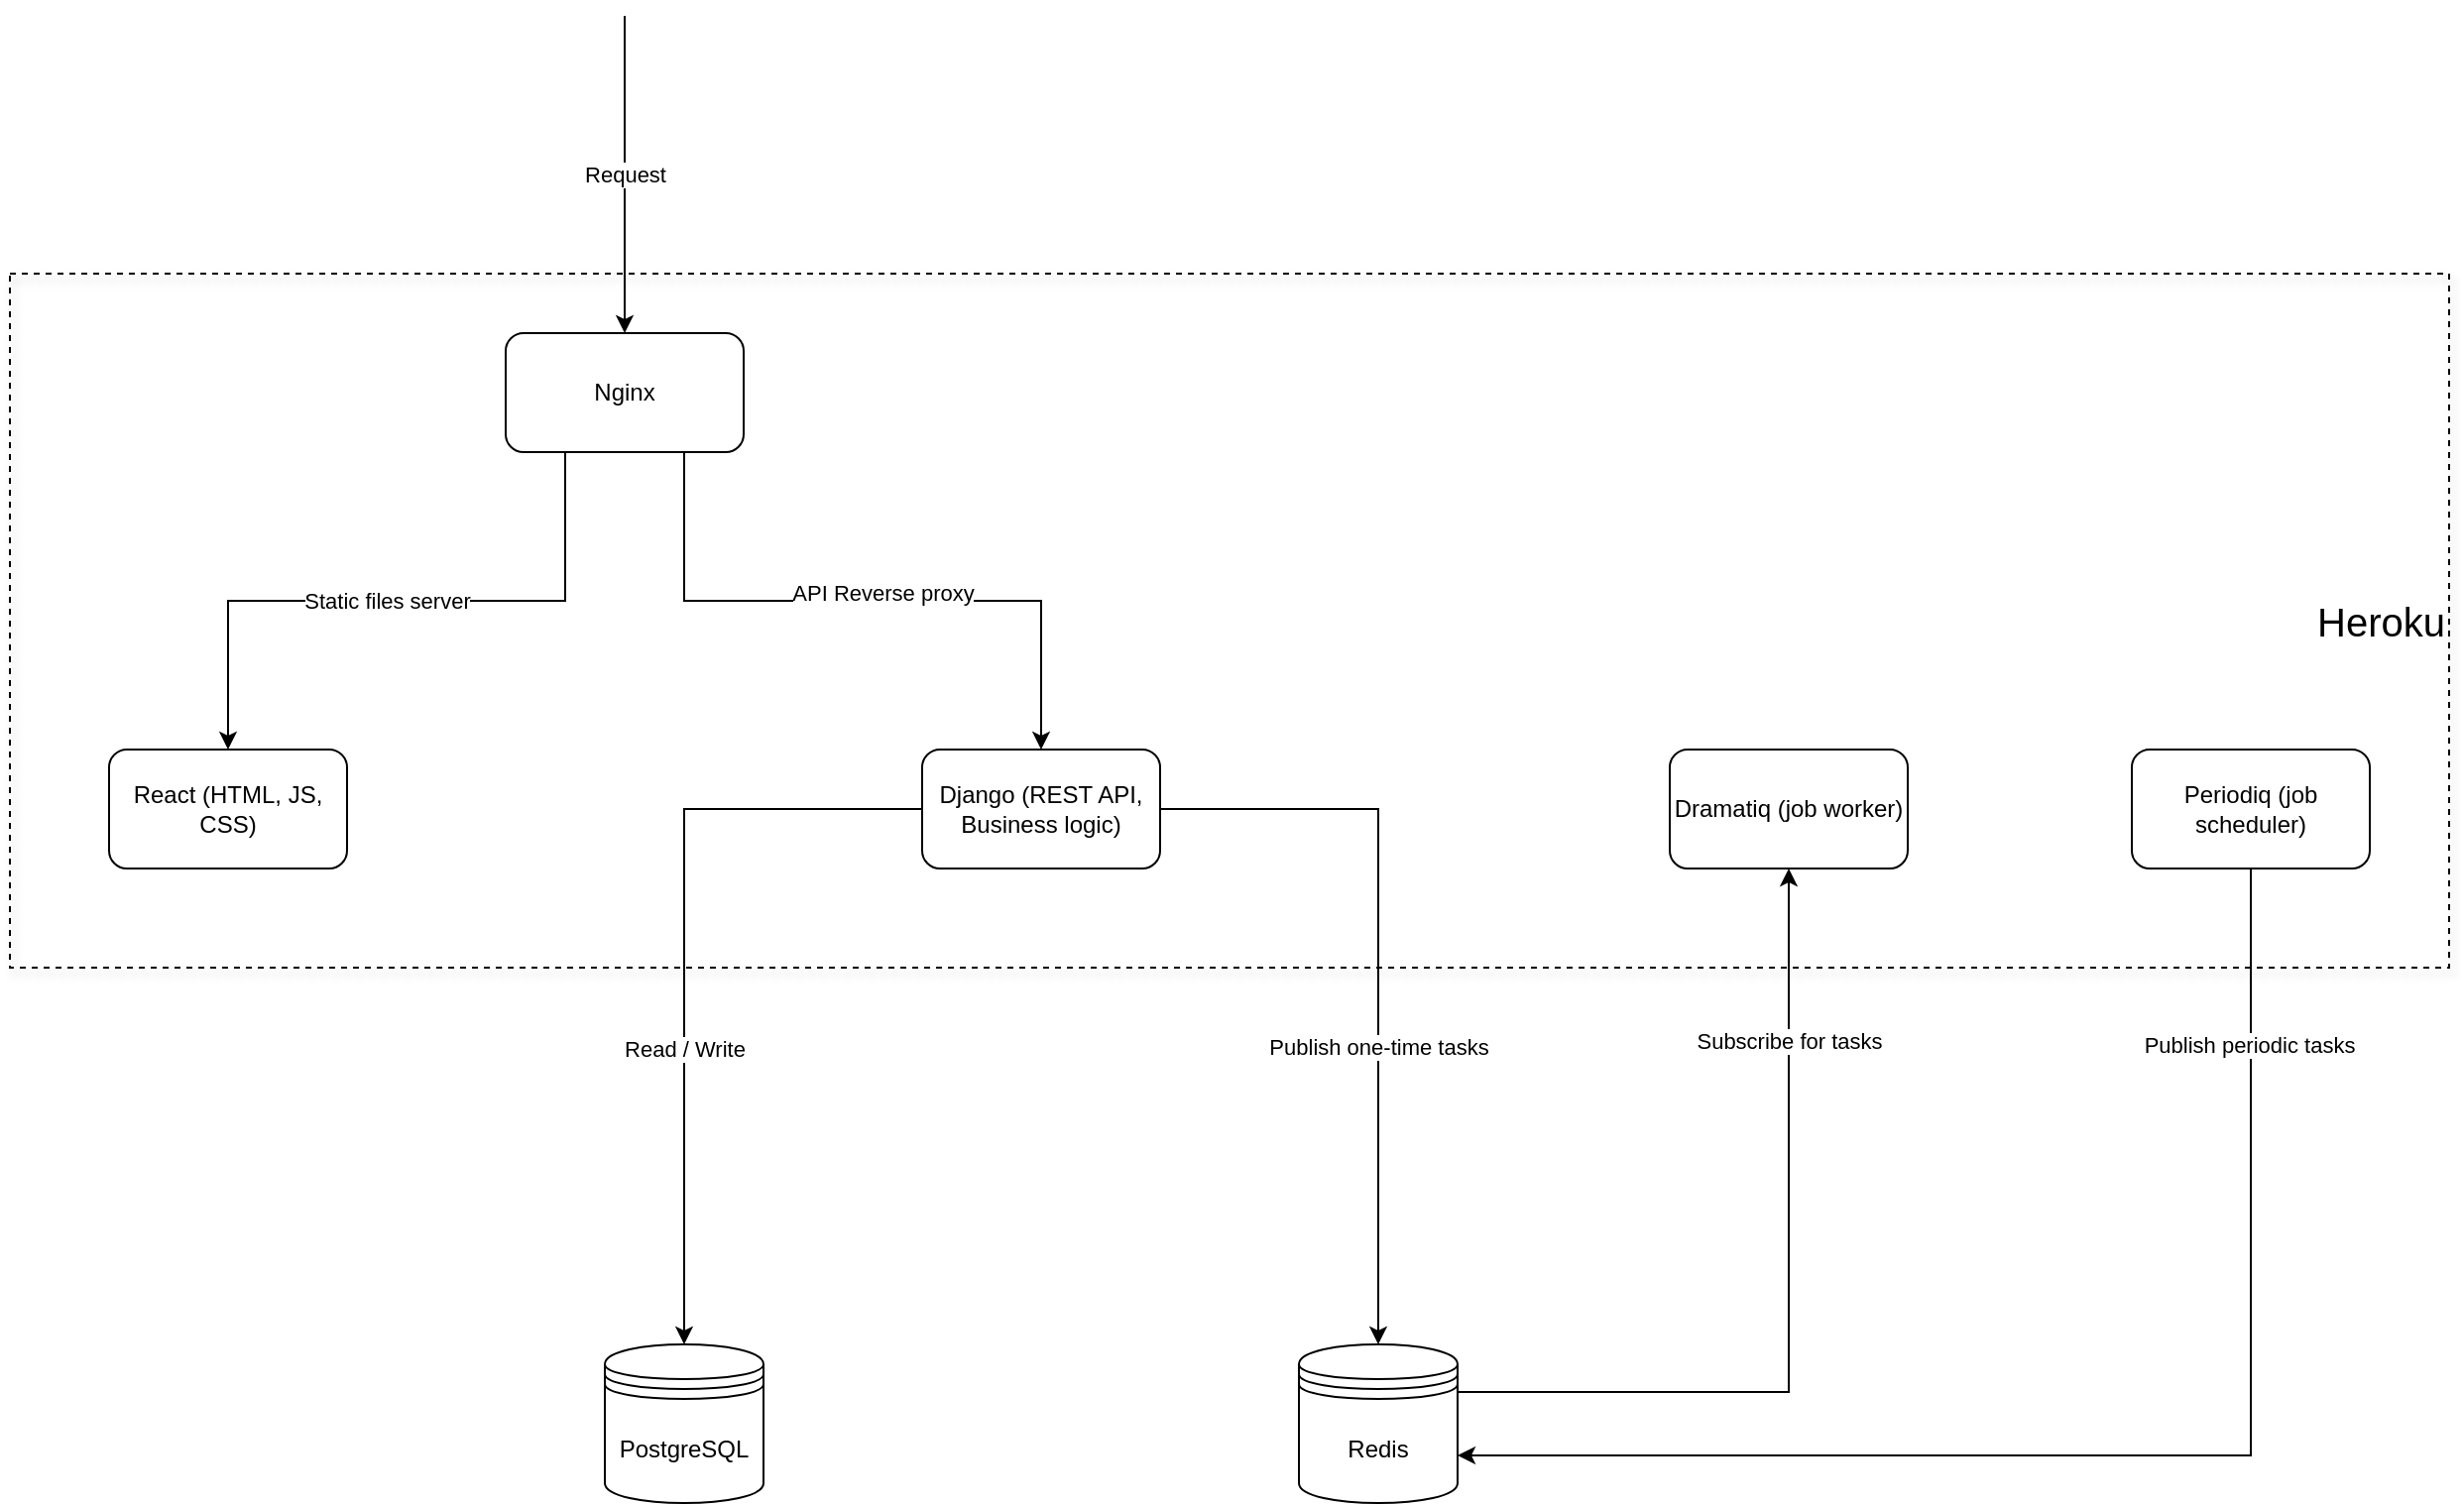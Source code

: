 <mxfile version="14.4.9" type="device"><diagram id="6swU_H6oz5o8Z8QMu63C" name="Page-1"><mxGraphModel dx="2253" dy="2011" grid="1" gridSize="10" guides="1" tooltips="1" connect="1" arrows="1" fold="1" page="1" pageScale="1" pageWidth="827" pageHeight="1169" math="0" shadow="0"><root><mxCell id="0"/><mxCell id="1" parent="0"/><mxCell id="KzlGrIKTEGxnoIW0wQne-24" value="&lt;font style=&quot;font-size: 20px&quot;&gt;Heroku&lt;/font&gt;" style="rounded=0;whiteSpace=wrap;html=1;dashed=1;fillColor=none;align=right;glass=0;shadow=1;sketch=0;" vertex="1" parent="1"><mxGeometry x="-130" y="-150" width="1230" height="350" as="geometry"/></mxCell><mxCell id="KzlGrIKTEGxnoIW0wQne-1" value="PostgreSQL" style="shape=datastore;whiteSpace=wrap;html=1;" vertex="1" parent="1"><mxGeometry x="170" y="390" width="80" height="80" as="geometry"/></mxCell><mxCell id="KzlGrIKTEGxnoIW0wQne-15" value="Subscribe for tasks" style="edgeStyle=orthogonalEdgeStyle;rounded=0;orthogonalLoop=1;jettySize=auto;html=1;exitX=1;exitY=0.3;exitDx=0;exitDy=0;entryX=0.5;entryY=1;entryDx=0;entryDy=0;" edge="1" parent="1" source="KzlGrIKTEGxnoIW0wQne-2" target="KzlGrIKTEGxnoIW0wQne-12"><mxGeometry x="0.597" relative="1" as="geometry"><mxPoint as="offset"/></mxGeometry></mxCell><mxCell id="KzlGrIKTEGxnoIW0wQne-2" value="Redis" style="shape=datastore;whiteSpace=wrap;html=1;" vertex="1" parent="1"><mxGeometry x="520" y="390" width="80" height="80" as="geometry"/></mxCell><mxCell id="KzlGrIKTEGxnoIW0wQne-7" style="edgeStyle=orthogonalEdgeStyle;rounded=0;orthogonalLoop=1;jettySize=auto;html=1;exitX=0;exitY=0.5;exitDx=0;exitDy=0;entryX=0.5;entryY=0;entryDx=0;entryDy=0;" edge="1" parent="1" source="KzlGrIKTEGxnoIW0wQne-6" target="KzlGrIKTEGxnoIW0wQne-1"><mxGeometry relative="1" as="geometry"/></mxCell><mxCell id="KzlGrIKTEGxnoIW0wQne-8" value="Read / Write" style="edgeLabel;html=1;align=center;verticalAlign=middle;resizable=0;points=[];" vertex="1" connectable="0" parent="KzlGrIKTEGxnoIW0wQne-7"><mxGeometry x="0.166" relative="1" as="geometry"><mxPoint y="13" as="offset"/></mxGeometry></mxCell><mxCell id="KzlGrIKTEGxnoIW0wQne-9" value="Publish one-time tasks" style="edgeStyle=orthogonalEdgeStyle;rounded=0;orthogonalLoop=1;jettySize=auto;html=1;exitX=1;exitY=0.5;exitDx=0;exitDy=0;entryX=0.5;entryY=0;entryDx=0;entryDy=0;" edge="1" parent="1" source="KzlGrIKTEGxnoIW0wQne-6" target="KzlGrIKTEGxnoIW0wQne-2"><mxGeometry x="0.21" relative="1" as="geometry"><Array as="points"><mxPoint x="560" y="120"/></Array><mxPoint as="offset"/></mxGeometry></mxCell><mxCell id="KzlGrIKTEGxnoIW0wQne-6" value="Django (REST API, Business logic)" style="rounded=1;whiteSpace=wrap;html=1;" vertex="1" parent="1"><mxGeometry x="330" y="90" width="120" height="60" as="geometry"/></mxCell><mxCell id="KzlGrIKTEGxnoIW0wQne-11" style="edgeStyle=orthogonalEdgeStyle;rounded=0;orthogonalLoop=1;jettySize=auto;html=1;exitX=0.75;exitY=1;exitDx=0;exitDy=0;entryX=0.5;entryY=0;entryDx=0;entryDy=0;" edge="1" parent="1" source="KzlGrIKTEGxnoIW0wQne-10" target="KzlGrIKTEGxnoIW0wQne-6"><mxGeometry relative="1" as="geometry"/></mxCell><mxCell id="KzlGrIKTEGxnoIW0wQne-19" value="API Reverse proxy" style="edgeLabel;html=1;align=center;verticalAlign=middle;resizable=0;points=[];" vertex="1" connectable="0" parent="KzlGrIKTEGxnoIW0wQne-11"><mxGeometry x="-0.133" y="4" relative="1" as="geometry"><mxPoint x="32" as="offset"/></mxGeometry></mxCell><mxCell id="KzlGrIKTEGxnoIW0wQne-20" style="edgeStyle=orthogonalEdgeStyle;rounded=0;orthogonalLoop=1;jettySize=auto;html=1;exitX=0.25;exitY=1;exitDx=0;exitDy=0;entryX=0.5;entryY=0;entryDx=0;entryDy=0;" edge="1" parent="1" source="KzlGrIKTEGxnoIW0wQne-10" target="KzlGrIKTEGxnoIW0wQne-18"><mxGeometry relative="1" as="geometry"/></mxCell><mxCell id="KzlGrIKTEGxnoIW0wQne-21" value="Static files server" style="edgeLabel;html=1;align=center;verticalAlign=middle;resizable=0;points=[];" vertex="1" connectable="0" parent="KzlGrIKTEGxnoIW0wQne-20"><mxGeometry x="0.081" relative="1" as="geometry"><mxPoint x="8" as="offset"/></mxGeometry></mxCell><mxCell id="KzlGrIKTEGxnoIW0wQne-10" value="Nginx" style="rounded=1;whiteSpace=wrap;html=1;" vertex="1" parent="1"><mxGeometry x="120" y="-120" width="120" height="60" as="geometry"/></mxCell><mxCell id="KzlGrIKTEGxnoIW0wQne-12" value="Dramatiq (job worker)" style="rounded=1;whiteSpace=wrap;html=1;" vertex="1" parent="1"><mxGeometry x="707" y="90" width="120" height="60" as="geometry"/></mxCell><mxCell id="KzlGrIKTEGxnoIW0wQne-16" style="edgeStyle=orthogonalEdgeStyle;rounded=0;orthogonalLoop=1;jettySize=auto;html=1;exitX=0.5;exitY=1;exitDx=0;exitDy=0;entryX=1;entryY=0.7;entryDx=0;entryDy=0;" edge="1" parent="1" source="KzlGrIKTEGxnoIW0wQne-13" target="KzlGrIKTEGxnoIW0wQne-2"><mxGeometry relative="1" as="geometry"/></mxCell><mxCell id="KzlGrIKTEGxnoIW0wQne-17" value="Publish periodic tasks" style="edgeLabel;html=1;align=center;verticalAlign=middle;resizable=0;points=[];" vertex="1" connectable="0" parent="KzlGrIKTEGxnoIW0wQne-16"><mxGeometry x="-0.744" y="-1" relative="1" as="geometry"><mxPoint as="offset"/></mxGeometry></mxCell><mxCell id="KzlGrIKTEGxnoIW0wQne-13" value="Periodiq (job scheduler)" style="rounded=1;whiteSpace=wrap;html=1;" vertex="1" parent="1"><mxGeometry x="940" y="90" width="120" height="60" as="geometry"/></mxCell><mxCell id="KzlGrIKTEGxnoIW0wQne-18" value="React (HTML, JS, CSS)" style="rounded=1;whiteSpace=wrap;html=1;" vertex="1" parent="1"><mxGeometry x="-80" y="90" width="120" height="60" as="geometry"/></mxCell><mxCell id="KzlGrIKTEGxnoIW0wQne-23" value="Request" style="endArrow=classic;html=1;entryX=0.5;entryY=0;entryDx=0;entryDy=0;" edge="1" parent="1" target="KzlGrIKTEGxnoIW0wQne-10"><mxGeometry width="50" height="50" relative="1" as="geometry"><mxPoint x="180" y="-280" as="sourcePoint"/><mxPoint x="230" y="-130" as="targetPoint"/></mxGeometry></mxCell></root></mxGraphModel></diagram></mxfile>